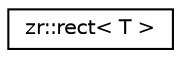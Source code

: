 digraph "Graphical Class Hierarchy"
{
 // LATEX_PDF_SIZE
  edge [fontname="Helvetica",fontsize="10",labelfontname="Helvetica",labelfontsize="10"];
  node [fontname="Helvetica",fontsize="10",shape=record];
  rankdir="LR";
  Node0 [label="zr::rect\< T \>",height=0.2,width=0.4,color="black", fillcolor="white", style="filled",URL="$classzr_1_1rect.html",tooltip=" "];
}
